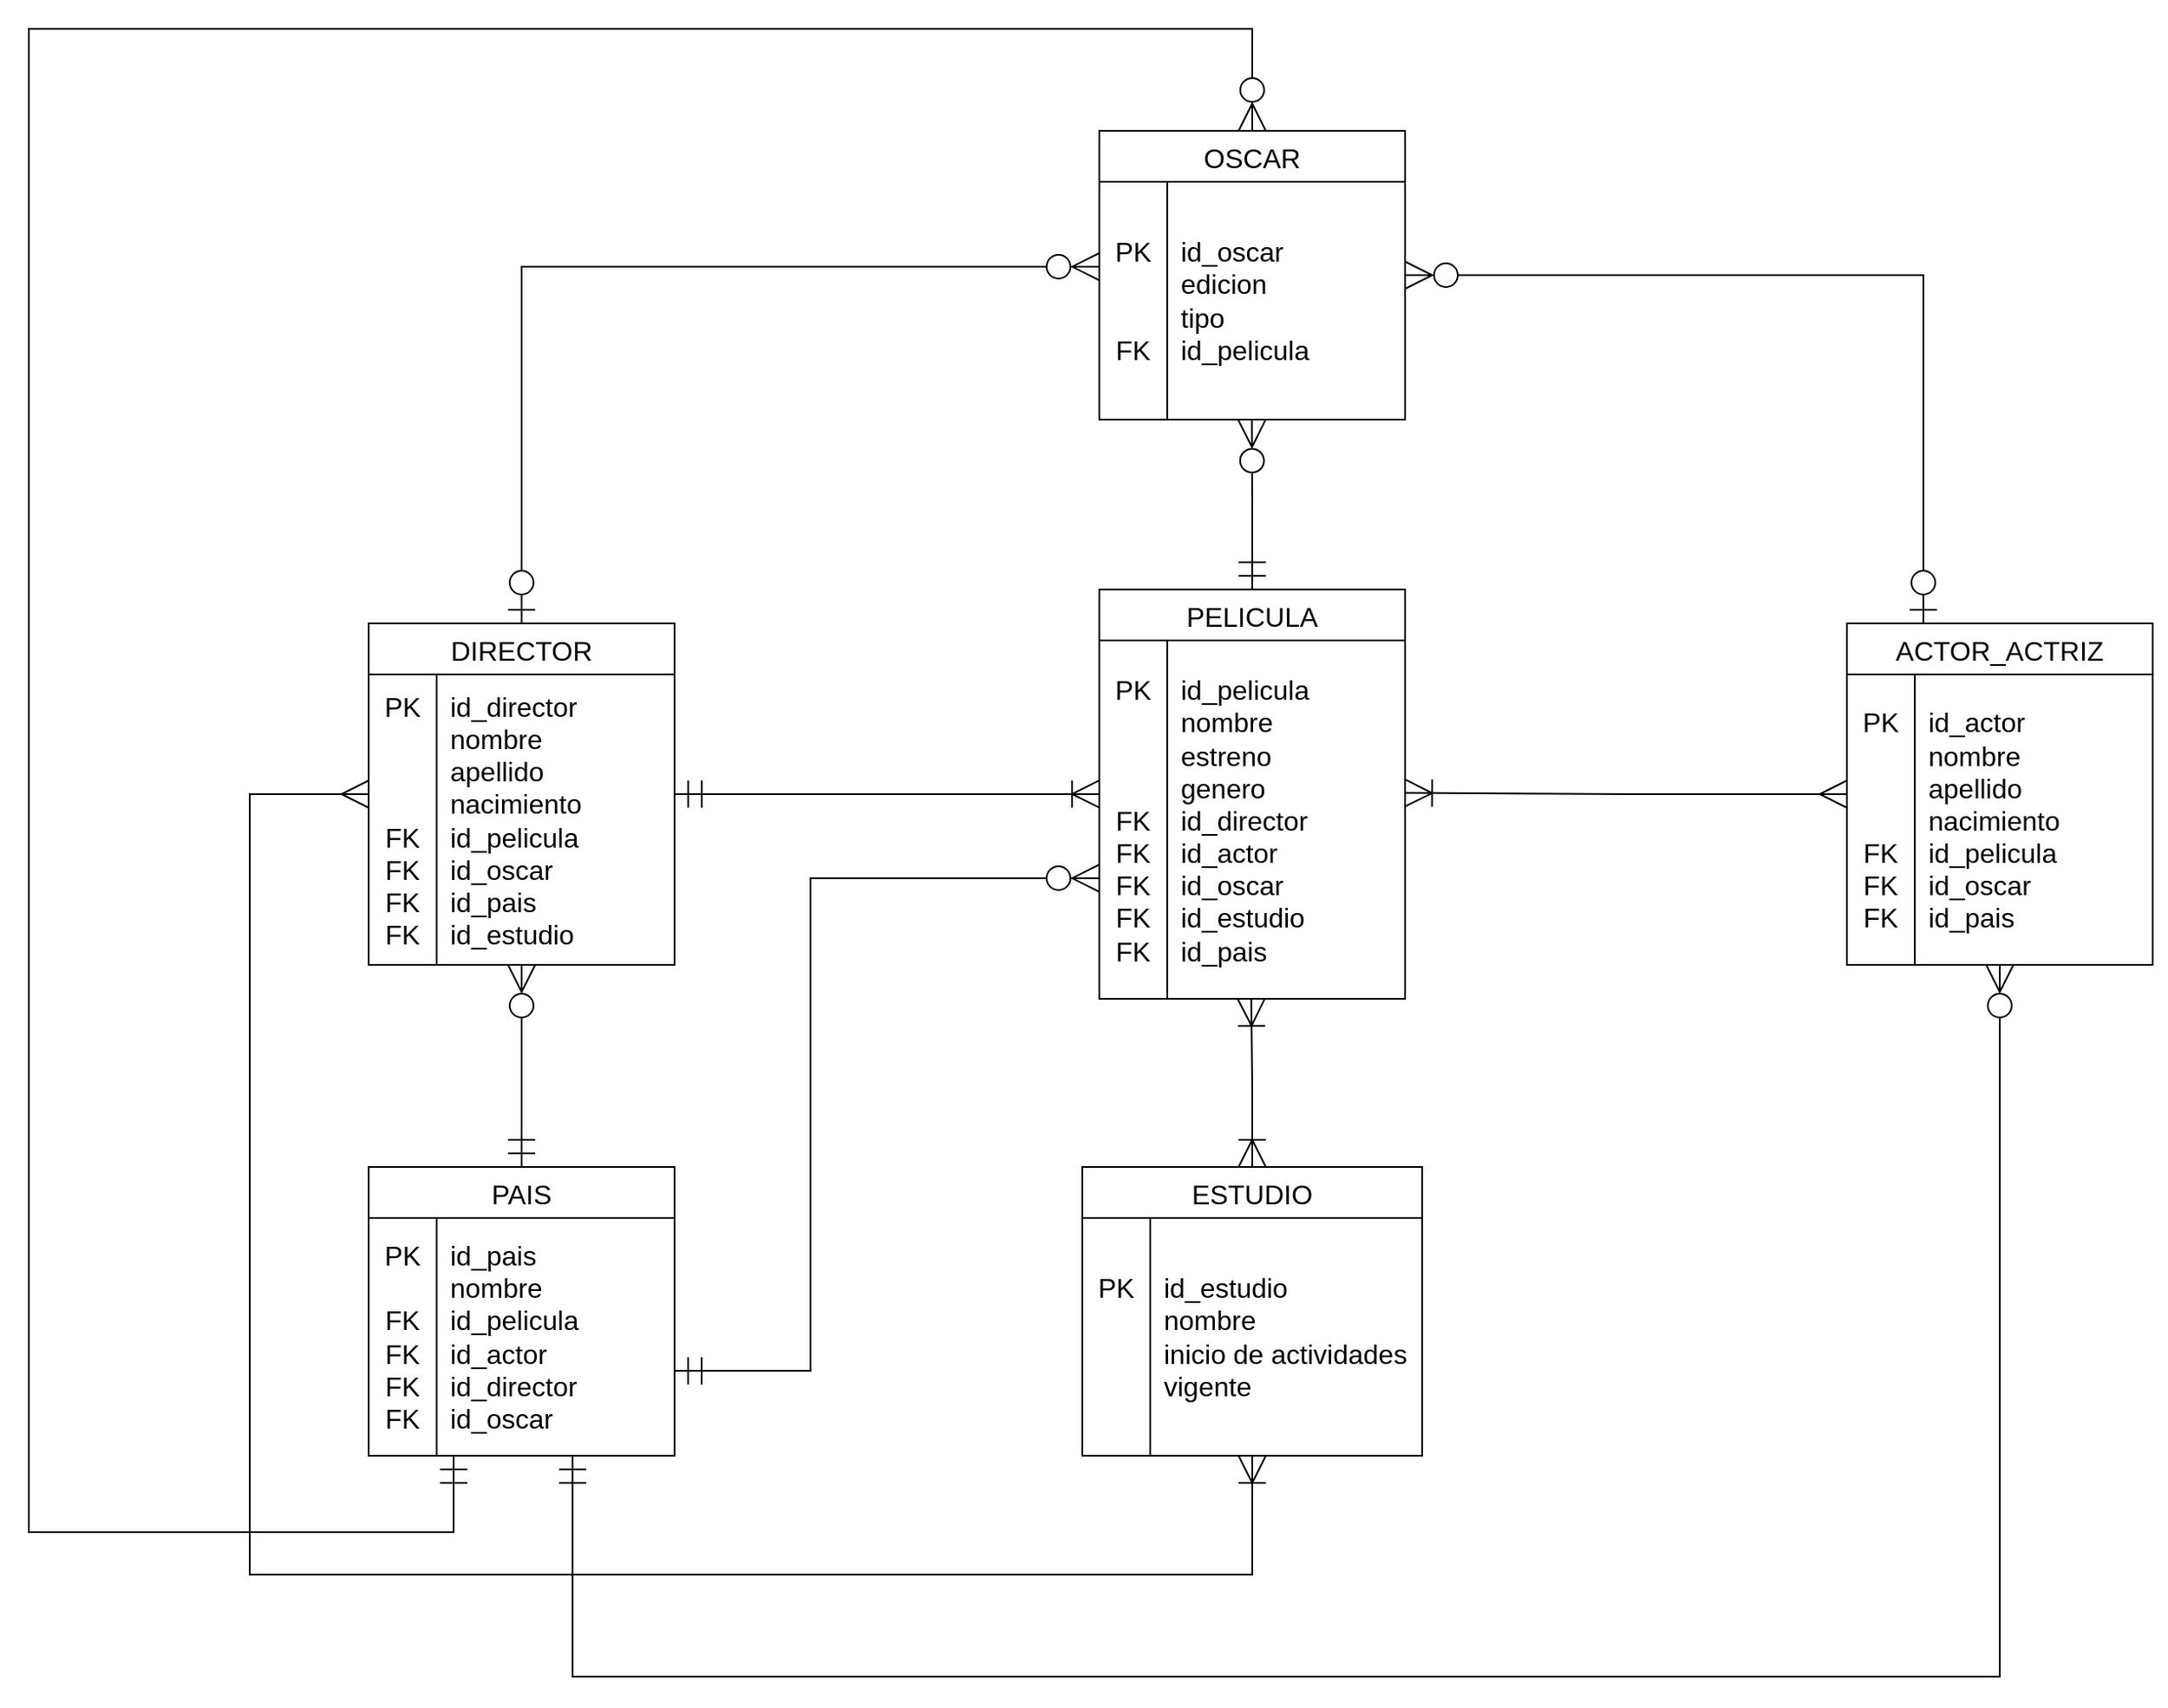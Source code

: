 <mxfile version="24.6.4" type="github">
  <diagram name="Page-1" id="9f46799a-70d6-7492-0946-bef42562c5a5">
    <mxGraphModel dx="2788" dy="1243" grid="1" gridSize="10" guides="1" tooltips="1" connect="1" arrows="1" fold="1" page="0" pageScale="1" pageWidth="1100" pageHeight="850" background="#ffffff" math="0" shadow="0">
      <root>
        <mxCell id="0" />
        <mxCell id="1" parent="0" />
        <mxCell id="hEPIHCVK3YGiMkJGNSfp-78" style="edgeStyle=orthogonalEdgeStyle;rounded=0;orthogonalLoop=1;jettySize=auto;html=1;entryX=0.5;entryY=1;entryDx=0;entryDy=0;endArrow=ERzeroToMany;endFill=0;startArrow=ERmandOne;startFill=0;endSize=14;startSize=14;" parent="1" source="hEPIHCVK3YGiMkJGNSfp-2" target="hEPIHCVK3YGiMkJGNSfp-50" edge="1">
          <mxGeometry relative="1" as="geometry" />
        </mxCell>
        <mxCell id="hEPIHCVK3YGiMkJGNSfp-83" style="edgeStyle=orthogonalEdgeStyle;rounded=0;orthogonalLoop=1;jettySize=auto;html=1;endSize=14;startSize=14;endArrow=ERzeroToMany;endFill=0;startArrow=ERmandOne;startFill=0;" parent="1" source="hEPIHCVK3YGiMkJGNSfp-2" target="hEPIHCVK3YGiMkJGNSfp-46" edge="1">
          <mxGeometry relative="1" as="geometry">
            <Array as="points">
              <mxPoint x="330" y="1190" />
              <mxPoint x="1170" y="1190" />
            </Array>
          </mxGeometry>
        </mxCell>
        <mxCell id="hEPIHCVK3YGiMkJGNSfp-84" style="edgeStyle=orthogonalEdgeStyle;shape=connector;rounded=0;orthogonalLoop=1;jettySize=auto;html=1;strokeColor=default;align=center;verticalAlign=middle;fontFamily=Helvetica;fontSize=11;fontColor=default;labelBackgroundColor=default;startSize=14;endArrow=ERzeroToMany;endSize=14;endFill=0;startArrow=ERmandOne;startFill=0;" parent="1" source="hEPIHCVK3YGiMkJGNSfp-2" target="hEPIHCVK3YGiMkJGNSfp-54" edge="1">
          <mxGeometry relative="1" as="geometry">
            <Array as="points">
              <mxPoint x="260" y="1105" />
              <mxPoint x="10" y="1105" />
              <mxPoint x="10" y="220" />
              <mxPoint x="730" y="220" />
            </Array>
          </mxGeometry>
        </mxCell>
        <mxCell id="hEPIHCVK3YGiMkJGNSfp-2" value="PAIS" style="shape=table;startSize=30;container=1;collapsible=0;childLayout=tableLayout;fixedRows=1;rowLines=0;fontStyle=0;strokeColor=default;fontSize=16;" parent="1" vertex="1">
          <mxGeometry x="210" y="890" width="180" height="170" as="geometry" />
        </mxCell>
        <mxCell id="hEPIHCVK3YGiMkJGNSfp-3" value="" style="shape=tableRow;horizontal=0;startSize=0;swimlaneHead=0;swimlaneBody=0;top=0;left=0;bottom=0;right=0;collapsible=0;dropTarget=0;points=[[0,0.5],[1,0.5]];portConstraint=eastwest;fontSize=16;shadow=1;swimlaneFillColor=none;perimeterSpacing=5;strokeWidth=4;rounded=1;fillColor=none;strokeColor=inherit;sketch=1;curveFitting=1;jiggle=2;swimlaneLine=1;" parent="hEPIHCVK3YGiMkJGNSfp-2" vertex="1">
          <mxGeometry y="30" width="180" height="140" as="geometry" />
        </mxCell>
        <mxCell id="hEPIHCVK3YGiMkJGNSfp-4" value="PK&lt;div&gt;&lt;br&gt;&lt;/div&gt;&lt;div&gt;FK&lt;/div&gt;&lt;div&gt;FK&lt;/div&gt;&lt;div&gt;FK&lt;/div&gt;&lt;div&gt;FK&lt;/div&gt;" style="shape=partialRectangle;html=1;whiteSpace=wrap;connectable=0;fillColor=none;top=0;left=0;bottom=0;right=0;overflow=hidden;pointerEvents=1;strokeColor=inherit;fontSize=16;" parent="hEPIHCVK3YGiMkJGNSfp-3" vertex="1">
          <mxGeometry width="40" height="140" as="geometry">
            <mxRectangle width="40" height="140" as="alternateBounds" />
          </mxGeometry>
        </mxCell>
        <mxCell id="hEPIHCVK3YGiMkJGNSfp-5" value="id_pais&lt;div&gt;nombre&lt;/div&gt;&lt;div&gt;id_pelicula&lt;/div&gt;&lt;div&gt;id_actor&lt;/div&gt;&lt;div&gt;id_director&lt;/div&gt;&lt;div&gt;id_oscar&lt;/div&gt;" style="shape=partialRectangle;html=1;whiteSpace=wrap;connectable=0;fillColor=none;top=0;left=0;bottom=0;right=0;align=left;spacingLeft=6;overflow=hidden;strokeColor=inherit;fontSize=16;" parent="hEPIHCVK3YGiMkJGNSfp-3" vertex="1">
          <mxGeometry x="40" width="140" height="140" as="geometry">
            <mxRectangle width="140" height="140" as="alternateBounds" />
          </mxGeometry>
        </mxCell>
        <mxCell id="hEPIHCVK3YGiMkJGNSfp-46" value="ACTOR_ACTRIZ" style="shape=table;startSize=30;container=1;collapsible=0;childLayout=tableLayout;fixedRows=1;rowLines=0;fontStyle=0;strokeColor=default;fontSize=16;" parent="1" vertex="1">
          <mxGeometry x="1080" y="570" width="180" height="201" as="geometry" />
        </mxCell>
        <mxCell id="hEPIHCVK3YGiMkJGNSfp-47" value="" style="shape=tableRow;horizontal=0;startSize=0;swimlaneHead=0;swimlaneBody=0;top=0;left=0;bottom=0;right=0;collapsible=0;dropTarget=0;points=[[0,0.5],[1,0.5]];portConstraint=eastwest;fontSize=16;shadow=1;swimlaneFillColor=none;perimeterSpacing=5;strokeWidth=4;rounded=1;fillColor=none;strokeColor=inherit;sketch=1;curveFitting=1;jiggle=2;swimlaneLine=1;" parent="hEPIHCVK3YGiMkJGNSfp-46" vertex="1">
          <mxGeometry y="30" width="180" height="171" as="geometry" />
        </mxCell>
        <mxCell id="hEPIHCVK3YGiMkJGNSfp-48" value="PK&lt;div&gt;&lt;br&gt;&lt;div&gt;&lt;br&gt;&lt;/div&gt;&lt;div&gt;&lt;br&gt;&lt;/div&gt;&lt;div&gt;FK&lt;/div&gt;&lt;div&gt;FK&lt;/div&gt;&lt;div&gt;FK&lt;/div&gt;&lt;/div&gt;" style="shape=partialRectangle;html=1;whiteSpace=wrap;connectable=0;fillColor=none;top=0;left=0;bottom=0;right=0;overflow=hidden;pointerEvents=1;strokeColor=inherit;fontSize=16;" parent="hEPIHCVK3YGiMkJGNSfp-47" vertex="1">
          <mxGeometry width="40" height="171" as="geometry">
            <mxRectangle width="40" height="171" as="alternateBounds" />
          </mxGeometry>
        </mxCell>
        <mxCell id="hEPIHCVK3YGiMkJGNSfp-49" value="id_actor&lt;div&gt;nombre&lt;/div&gt;&lt;div&gt;apellido&lt;/div&gt;&lt;div&gt;nacimiento&lt;/div&gt;&lt;div&gt;&lt;span style=&quot;background-color: initial;&quot;&gt;id_pelicula&lt;/span&gt;&lt;br&gt;&lt;/div&gt;&lt;div&gt;&lt;span style=&quot;background-color: initial;&quot;&gt;id_oscar&lt;/span&gt;&lt;br&gt;&lt;/div&gt;&lt;div&gt;id_pais&lt;/div&gt;" style="shape=partialRectangle;html=1;whiteSpace=wrap;connectable=0;fillColor=none;top=0;left=0;bottom=0;right=0;align=left;spacingLeft=6;overflow=hidden;strokeColor=inherit;fontSize=16;" parent="hEPIHCVK3YGiMkJGNSfp-47" vertex="1">
          <mxGeometry x="40" width="140" height="171" as="geometry">
            <mxRectangle width="140" height="171" as="alternateBounds" />
          </mxGeometry>
        </mxCell>
        <mxCell id="hEPIHCVK3YGiMkJGNSfp-81" style="edgeStyle=orthogonalEdgeStyle;rounded=0;orthogonalLoop=1;jettySize=auto;html=1;endArrow=ERzeroToMany;endFill=0;startArrow=ERzeroToOne;startFill=0;endSize=14;startSize=14;" parent="1" source="hEPIHCVK3YGiMkJGNSfp-50" target="hEPIHCVK3YGiMkJGNSfp-54" edge="1">
          <mxGeometry relative="1" as="geometry">
            <Array as="points">
              <mxPoint x="300" y="360" />
            </Array>
          </mxGeometry>
        </mxCell>
        <mxCell id="hEPIHCVK3YGiMkJGNSfp-82" style="edgeStyle=orthogonalEdgeStyle;rounded=0;orthogonalLoop=1;jettySize=auto;html=1;endArrow=ERoneToMany;endFill=0;startArrow=ERmany;startFill=0;endSize=14;startSize=14;" parent="1" source="hEPIHCVK3YGiMkJGNSfp-50" target="hEPIHCVK3YGiMkJGNSfp-62" edge="1">
          <mxGeometry relative="1" as="geometry">
            <Array as="points">
              <mxPoint x="140" y="670" />
              <mxPoint x="140" y="1130" />
              <mxPoint x="730" y="1130" />
            </Array>
          </mxGeometry>
        </mxCell>
        <mxCell id="hEPIHCVK3YGiMkJGNSfp-50" value="DIRECTOR" style="shape=table;startSize=30;container=1;collapsible=0;childLayout=tableLayout;fixedRows=1;rowLines=0;fontStyle=0;strokeColor=default;fontSize=16;" parent="1" vertex="1">
          <mxGeometry x="210" y="570" width="180" height="201" as="geometry" />
        </mxCell>
        <mxCell id="hEPIHCVK3YGiMkJGNSfp-51" value="" style="shape=tableRow;horizontal=0;startSize=0;swimlaneHead=0;swimlaneBody=0;top=0;left=0;bottom=0;right=0;collapsible=0;dropTarget=0;points=[[0,0.5],[1,0.5]];portConstraint=eastwest;fontSize=16;shadow=1;swimlaneFillColor=none;perimeterSpacing=5;strokeWidth=4;rounded=1;fillColor=none;strokeColor=inherit;sketch=1;curveFitting=1;jiggle=2;swimlaneLine=1;" parent="hEPIHCVK3YGiMkJGNSfp-50" vertex="1">
          <mxGeometry y="30" width="180" height="171" as="geometry" />
        </mxCell>
        <mxCell id="hEPIHCVK3YGiMkJGNSfp-52" value="PK&lt;div&gt;&lt;br&gt;&lt;div&gt;&lt;br&gt;&lt;/div&gt;&lt;div&gt;&lt;br&gt;&lt;/div&gt;&lt;div&gt;FK&lt;/div&gt;&lt;div&gt;FK&lt;/div&gt;&lt;div&gt;FK&lt;/div&gt;&lt;/div&gt;&lt;div&gt;FK&lt;/div&gt;" style="shape=partialRectangle;html=1;whiteSpace=wrap;connectable=0;fillColor=none;top=0;left=0;bottom=0;right=0;overflow=hidden;pointerEvents=1;strokeColor=inherit;fontSize=16;" parent="hEPIHCVK3YGiMkJGNSfp-51" vertex="1">
          <mxGeometry width="40" height="171" as="geometry">
            <mxRectangle width="40" height="171" as="alternateBounds" />
          </mxGeometry>
        </mxCell>
        <mxCell id="hEPIHCVK3YGiMkJGNSfp-53" value="id_director&lt;div&gt;nombre&lt;/div&gt;&lt;div&gt;apellido&lt;/div&gt;&lt;div&gt;nacimiento&lt;/div&gt;&lt;div&gt;&lt;span style=&quot;background-color: initial;&quot;&gt;id_pelicula&lt;/span&gt;&lt;br&gt;&lt;/div&gt;&lt;div&gt;&lt;span style=&quot;background-color: initial;&quot;&gt;id_oscar&lt;/span&gt;&lt;br&gt;&lt;/div&gt;&lt;div&gt;id_pais&lt;/div&gt;&lt;div&gt;id_estudio&lt;/div&gt;" style="shape=partialRectangle;html=1;whiteSpace=wrap;connectable=0;fillColor=none;top=0;left=0;bottom=0;right=0;align=left;spacingLeft=6;overflow=hidden;strokeColor=inherit;fontSize=16;" parent="hEPIHCVK3YGiMkJGNSfp-51" vertex="1">
          <mxGeometry x="40" width="140" height="171" as="geometry">
            <mxRectangle width="140" height="171" as="alternateBounds" />
          </mxGeometry>
        </mxCell>
        <mxCell id="hEPIHCVK3YGiMkJGNSfp-77" style="edgeStyle=orthogonalEdgeStyle;rounded=0;orthogonalLoop=1;jettySize=auto;html=1;entryX=0.25;entryY=0;entryDx=0;entryDy=0;startArrow=ERzeroToMany;startFill=0;endArrow=ERzeroToOne;endFill=0;endSize=14;startSize=14;" parent="1" source="hEPIHCVK3YGiMkJGNSfp-54" target="hEPIHCVK3YGiMkJGNSfp-46" edge="1">
          <mxGeometry relative="1" as="geometry" />
        </mxCell>
        <mxCell id="hEPIHCVK3YGiMkJGNSfp-54" value="OSCAR" style="shape=table;startSize=30;container=1;collapsible=0;childLayout=tableLayout;fixedRows=1;rowLines=0;fontStyle=0;strokeColor=default;fontSize=16;" parent="1" vertex="1">
          <mxGeometry x="640" y="280" width="180" height="170" as="geometry" />
        </mxCell>
        <mxCell id="hEPIHCVK3YGiMkJGNSfp-55" value="" style="shape=tableRow;horizontal=0;startSize=0;swimlaneHead=0;swimlaneBody=0;top=0;left=0;bottom=0;right=0;collapsible=0;dropTarget=0;points=[[0,0.5],[1,0.5]];portConstraint=eastwest;fontSize=16;shadow=1;swimlaneFillColor=none;perimeterSpacing=5;strokeWidth=4;rounded=1;fillColor=none;strokeColor=inherit;sketch=1;curveFitting=1;jiggle=2;swimlaneLine=1;" parent="hEPIHCVK3YGiMkJGNSfp-54" vertex="1">
          <mxGeometry y="30" width="180" height="140" as="geometry" />
        </mxCell>
        <mxCell id="hEPIHCVK3YGiMkJGNSfp-56" value="PK&lt;div&gt;&lt;br&gt;&lt;/div&gt;&lt;div&gt;&lt;br&gt;&lt;/div&gt;&lt;div&gt;FK&lt;/div&gt;" style="shape=partialRectangle;html=1;whiteSpace=wrap;connectable=0;fillColor=none;top=0;left=0;bottom=0;right=0;overflow=hidden;pointerEvents=1;strokeColor=inherit;fontSize=16;" parent="hEPIHCVK3YGiMkJGNSfp-55" vertex="1">
          <mxGeometry width="40" height="140" as="geometry">
            <mxRectangle width="40" height="140" as="alternateBounds" />
          </mxGeometry>
        </mxCell>
        <mxCell id="hEPIHCVK3YGiMkJGNSfp-57" value="id_oscar&lt;div&gt;edicion&lt;/div&gt;&lt;div&gt;tipo&lt;/div&gt;&lt;div&gt;id_pelicula&lt;/div&gt;" style="shape=partialRectangle;html=1;whiteSpace=wrap;connectable=0;fillColor=none;top=0;left=0;bottom=0;right=0;align=left;spacingLeft=6;overflow=hidden;strokeColor=inherit;fontSize=16;" parent="hEPIHCVK3YGiMkJGNSfp-55" vertex="1">
          <mxGeometry x="40" width="140" height="140" as="geometry">
            <mxRectangle width="140" height="140" as="alternateBounds" />
          </mxGeometry>
        </mxCell>
        <mxCell id="hEPIHCVK3YGiMkJGNSfp-79" style="edgeStyle=orthogonalEdgeStyle;rounded=0;orthogonalLoop=1;jettySize=auto;html=1;endArrow=ERmandOne;endFill=0;startArrow=ERzeroToMany;startFill=0;endSize=14;startSize=14;" parent="1" source="hEPIHCVK3YGiMkJGNSfp-58" target="hEPIHCVK3YGiMkJGNSfp-2" edge="1">
          <mxGeometry relative="1" as="geometry">
            <Array as="points">
              <mxPoint x="470" y="720" />
              <mxPoint x="470" y="1010" />
            </Array>
          </mxGeometry>
        </mxCell>
        <mxCell id="hEPIHCVK3YGiMkJGNSfp-58" value="PELICULA" style="shape=table;startSize=30;container=1;collapsible=0;childLayout=tableLayout;fixedRows=1;rowLines=0;fontStyle=0;strokeColor=default;fontSize=16;" parent="1" vertex="1">
          <mxGeometry x="640" y="550" width="180" height="241" as="geometry" />
        </mxCell>
        <mxCell id="hEPIHCVK3YGiMkJGNSfp-59" value="" style="shape=tableRow;horizontal=0;startSize=0;swimlaneHead=0;swimlaneBody=0;top=0;left=0;bottom=0;right=0;collapsible=0;dropTarget=0;points=[[0,0.5],[1,0.5]];portConstraint=eastwest;fontSize=16;shadow=1;swimlaneFillColor=none;perimeterSpacing=5;strokeWidth=4;rounded=1;fillColor=none;strokeColor=inherit;sketch=1;curveFitting=1;jiggle=2;swimlaneLine=1;" parent="hEPIHCVK3YGiMkJGNSfp-58" vertex="1">
          <mxGeometry y="30" width="180" height="211" as="geometry" />
        </mxCell>
        <mxCell id="hEPIHCVK3YGiMkJGNSfp-60" value="PK&lt;div&gt;&lt;br&gt;&lt;div&gt;&lt;br&gt;&lt;/div&gt;&lt;div&gt;&lt;br&gt;&lt;/div&gt;&lt;div&gt;FK&lt;/div&gt;&lt;div&gt;FK&lt;/div&gt;&lt;div&gt;FK&lt;/div&gt;&lt;/div&gt;&lt;div&gt;FK&lt;/div&gt;&lt;div&gt;FK&lt;/div&gt;" style="shape=partialRectangle;html=1;whiteSpace=wrap;connectable=0;fillColor=none;top=0;left=0;bottom=0;right=0;overflow=hidden;pointerEvents=1;strokeColor=inherit;fontSize=16;" parent="hEPIHCVK3YGiMkJGNSfp-59" vertex="1">
          <mxGeometry width="40" height="211" as="geometry">
            <mxRectangle width="40" height="211" as="alternateBounds" />
          </mxGeometry>
        </mxCell>
        <mxCell id="hEPIHCVK3YGiMkJGNSfp-61" value="id_pelicula&lt;div&gt;nombre&lt;/div&gt;&lt;div&gt;estreno&lt;/div&gt;&lt;div&gt;genero&lt;/div&gt;&lt;div&gt;&lt;span style=&quot;background-color: initial;&quot;&gt;id_director&lt;/span&gt;&lt;br&gt;&lt;/div&gt;&lt;div&gt;&lt;span style=&quot;background-color: initial;&quot;&gt;id_actor&lt;/span&gt;&lt;br&gt;&lt;/div&gt;&lt;div&gt;id_oscar&lt;/div&gt;&lt;div&gt;id_estudio&lt;/div&gt;&lt;div&gt;id_pais&lt;/div&gt;" style="shape=partialRectangle;html=1;whiteSpace=wrap;connectable=0;fillColor=none;top=0;left=0;bottom=0;right=0;align=left;spacingLeft=6;overflow=hidden;strokeColor=inherit;fontSize=16;" parent="hEPIHCVK3YGiMkJGNSfp-59" vertex="1">
          <mxGeometry x="40" width="140" height="211" as="geometry">
            <mxRectangle width="140" height="211" as="alternateBounds" />
          </mxGeometry>
        </mxCell>
        <mxCell id="hEPIHCVK3YGiMkJGNSfp-62" value="ESTUDIO" style="shape=table;startSize=30;container=1;collapsible=0;childLayout=tableLayout;fixedRows=1;rowLines=0;fontStyle=0;strokeColor=default;fontSize=16;" parent="1" vertex="1">
          <mxGeometry x="630" y="890" width="200.0" height="170" as="geometry" />
        </mxCell>
        <mxCell id="hEPIHCVK3YGiMkJGNSfp-63" value="" style="shape=tableRow;horizontal=0;startSize=0;swimlaneHead=0;swimlaneBody=0;top=0;left=0;bottom=0;right=0;collapsible=0;dropTarget=0;points=[[0,0.5],[1,0.5]];portConstraint=eastwest;fontSize=16;shadow=1;swimlaneFillColor=none;perimeterSpacing=5;strokeWidth=4;rounded=1;fillColor=none;strokeColor=inherit;sketch=1;curveFitting=1;jiggle=2;swimlaneLine=1;" parent="hEPIHCVK3YGiMkJGNSfp-62" vertex="1">
          <mxGeometry y="30" width="200.0" height="140" as="geometry" />
        </mxCell>
        <mxCell id="hEPIHCVK3YGiMkJGNSfp-64" value="PK&lt;div&gt;&lt;br&gt;&lt;/div&gt;&lt;div&gt;&lt;br&gt;&lt;/div&gt;&lt;div&gt;&lt;br&gt;&lt;/div&gt;" style="shape=partialRectangle;html=1;whiteSpace=wrap;connectable=0;fillColor=none;top=0;left=0;bottom=0;right=0;overflow=hidden;pointerEvents=1;strokeColor=inherit;fontSize=16;" parent="hEPIHCVK3YGiMkJGNSfp-63" vertex="1">
          <mxGeometry width="40" height="140" as="geometry">
            <mxRectangle width="40" height="140" as="alternateBounds" />
          </mxGeometry>
        </mxCell>
        <mxCell id="hEPIHCVK3YGiMkJGNSfp-65" value="id_estudio&lt;div&gt;nombre&lt;/div&gt;&lt;div&gt;inicio de actividades&lt;br&gt;&lt;div&gt;vigente&lt;/div&gt;&lt;/div&gt;" style="shape=partialRectangle;html=1;whiteSpace=wrap;connectable=0;fillColor=none;top=0;left=0;bottom=0;right=0;align=left;spacingLeft=6;overflow=hidden;strokeColor=inherit;fontSize=16;" parent="hEPIHCVK3YGiMkJGNSfp-63" vertex="1">
          <mxGeometry x="40" width="160" height="140" as="geometry">
            <mxRectangle width="160" height="140" as="alternateBounds" />
          </mxGeometry>
        </mxCell>
        <mxCell id="hEPIHCVK3YGiMkJGNSfp-67" style="edgeStyle=orthogonalEdgeStyle;rounded=0;orthogonalLoop=1;jettySize=auto;html=1;entryX=0.499;entryY=0.968;entryDx=0;entryDy=0;entryPerimeter=0;startArrow=ERmandOne;startFill=0;endArrow=ERzeroToMany;endFill=0;endSize=14;startSize=14;" parent="1" source="hEPIHCVK3YGiMkJGNSfp-58" target="hEPIHCVK3YGiMkJGNSfp-55" edge="1">
          <mxGeometry relative="1" as="geometry" />
        </mxCell>
        <mxCell id="hEPIHCVK3YGiMkJGNSfp-70" style="edgeStyle=orthogonalEdgeStyle;rounded=0;orthogonalLoop=1;jettySize=auto;html=1;entryX=0.497;entryY=0.977;entryDx=0;entryDy=0;entryPerimeter=0;endArrow=ERoneToMany;endFill=0;startArrow=ERoneToMany;startFill=0;startSize=14;endSize=14;" parent="1" source="hEPIHCVK3YGiMkJGNSfp-62" target="hEPIHCVK3YGiMkJGNSfp-59" edge="1">
          <mxGeometry relative="1" as="geometry" />
        </mxCell>
        <mxCell id="hEPIHCVK3YGiMkJGNSfp-73" style="edgeStyle=orthogonalEdgeStyle;rounded=0;orthogonalLoop=1;jettySize=auto;html=1;entryX=0.974;entryY=0.417;entryDx=0;entryDy=0;entryPerimeter=0;endArrow=ERmandOne;endFill=0;startArrow=ERoneToMany;startFill=0;endSize=14;startSize=14;" parent="1" source="hEPIHCVK3YGiMkJGNSfp-58" target="hEPIHCVK3YGiMkJGNSfp-51" edge="1">
          <mxGeometry relative="1" as="geometry" />
        </mxCell>
        <mxCell id="hEPIHCVK3YGiMkJGNSfp-75" style="edgeStyle=orthogonalEdgeStyle;rounded=0;orthogonalLoop=1;jettySize=auto;html=1;entryX=0.973;entryY=0.429;entryDx=0;entryDy=0;entryPerimeter=0;endArrow=ERoneToMany;endFill=0;startArrow=ERmany;startFill=0;endSize=14;startSize=14;" parent="1" source="hEPIHCVK3YGiMkJGNSfp-46" target="hEPIHCVK3YGiMkJGNSfp-59" edge="1">
          <mxGeometry relative="1" as="geometry" />
        </mxCell>
      </root>
    </mxGraphModel>
  </diagram>
</mxfile>
